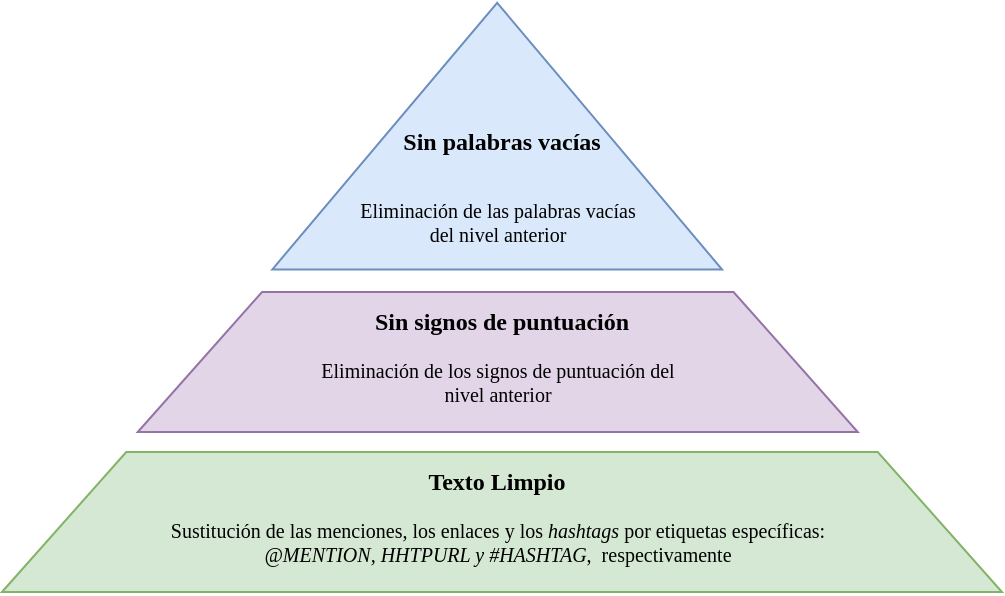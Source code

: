 <mxfile version="21.6.6" type="device">
  <diagram name="Page-1" id="KYzCUh0ewO7-smIGz0PE">
    <mxGraphModel dx="1697" dy="936" grid="1" gridSize="10" guides="1" tooltips="1" connect="1" arrows="1" fold="1" page="1" pageScale="1" pageWidth="1600" pageHeight="900" math="0" shadow="0">
      <root>
        <mxCell id="0" />
        <mxCell id="1" parent="0" />
        <mxCell id="ansAu0NAYJkSnvoeIC07-1" value="" style="triangle;whiteSpace=wrap;html=1;rotation=-90;fillColor=#dae8fc;strokeColor=#6c8ebf;" vertex="1" parent="1">
          <mxGeometry x="730.92" y="199.63" width="133.33" height="224.93" as="geometry" />
        </mxCell>
        <mxCell id="ansAu0NAYJkSnvoeIC07-3" value="" style="shape=trapezoid;perimeter=trapezoidPerimeter;whiteSpace=wrap;html=1;fixedSize=1;size=62.11;fillColor=#e1d5e7;strokeColor=#9673a6;" vertex="1" parent="1">
          <mxGeometry x="617.89" y="390" width="360" height="70" as="geometry" />
        </mxCell>
        <mxCell id="ansAu0NAYJkSnvoeIC07-4" value="" style="shape=trapezoid;perimeter=trapezoidPerimeter;whiteSpace=wrap;html=1;fixedSize=1;size=62.12;fillColor=#d5e8d4;strokeColor=#82b366;" vertex="1" parent="1">
          <mxGeometry x="550" y="470" width="500" height="70" as="geometry" />
        </mxCell>
        <mxCell id="ansAu0NAYJkSnvoeIC07-6" value="Texto Limpio" style="text;html=1;strokeColor=none;fillColor=none;align=center;verticalAlign=middle;whiteSpace=wrap;rounded=0;fontStyle=1;fontFamily=Computer Modern;fontSource=https%3A%2F%2Ffonts.googleapis.com%2Fcss%3Ffamily%3DComputer%2BModern;" vertex="1" parent="1">
          <mxGeometry x="741.26" y="470" width="113.25" height="30" as="geometry" />
        </mxCell>
        <mxCell id="ansAu0NAYJkSnvoeIC07-7" value="Sin signos de puntuación" style="text;html=1;strokeColor=none;fillColor=none;align=center;verticalAlign=middle;whiteSpace=wrap;rounded=0;fontStyle=1;fontFamily=Computer Modern;fontSource=https%3A%2F%2Ffonts.googleapis.com%2Fcss%3Ffamily%3DComputer%2BModern;" vertex="1" parent="1">
          <mxGeometry x="719.27" y="390" width="161.63" height="30" as="geometry" />
        </mxCell>
        <mxCell id="ansAu0NAYJkSnvoeIC07-8" value="Sin palabras vacías" style="text;html=1;strokeColor=none;fillColor=none;align=center;verticalAlign=middle;whiteSpace=wrap;rounded=0;fontStyle=1;fontFamily=Computer Modern;fontSource=https%3A%2F%2Ffonts.googleapis.com%2Fcss%3Ffamily%3DComputer%2BModern;" vertex="1" parent="1">
          <mxGeometry x="749.0" y="300" width="101.63" height="30" as="geometry" />
        </mxCell>
        <mxCell id="ansAu0NAYJkSnvoeIC07-9" value="Eliminación de las palabras vacías del nivel anterior" style="text;html=1;strokeColor=none;fillColor=none;align=center;verticalAlign=middle;whiteSpace=wrap;rounded=0;fontSize=10;fontFamily=Computer Modern;fontSource=https%3A%2F%2Ffonts.googleapis.com%2Fcss%3Ffamily%3DComputer%2BModern;" vertex="1" parent="1">
          <mxGeometry x="724.73" y="340" width="146.32" height="30" as="geometry" />
        </mxCell>
        <mxCell id="ansAu0NAYJkSnvoeIC07-10" value="Eliminación de los signos de puntuación del nivel anterior" style="text;html=1;strokeColor=none;fillColor=none;align=center;verticalAlign=middle;whiteSpace=wrap;rounded=0;fontSize=10;fontFamily=Computer Modern;fontSource=https%3A%2F%2Ffonts.googleapis.com%2Fcss%3Ffamily%3DComputer%2BModern;" vertex="1" parent="1">
          <mxGeometry x="698.8" y="420" width="198.16" height="30" as="geometry" />
        </mxCell>
        <mxCell id="ansAu0NAYJkSnvoeIC07-11" value="Sustitución de las menciones, los enlaces y los &lt;i&gt;hashtags&lt;/i&gt; por etiquetas específicas: &lt;i&gt;@MENTION, HHTPURL y #HASHTAG&lt;/i&gt;,&amp;nbsp; respectivamente" style="text;html=1;strokeColor=none;fillColor=none;align=center;verticalAlign=middle;whiteSpace=wrap;rounded=0;fontSize=10;fontFamily=Computer Modern;fontSource=https%3A%2F%2Ffonts.googleapis.com%2Fcss%3Ffamily%3DComputer%2BModern;" vertex="1" parent="1">
          <mxGeometry x="630.84" y="500" width="334.08" height="30" as="geometry" />
        </mxCell>
      </root>
    </mxGraphModel>
  </diagram>
</mxfile>
